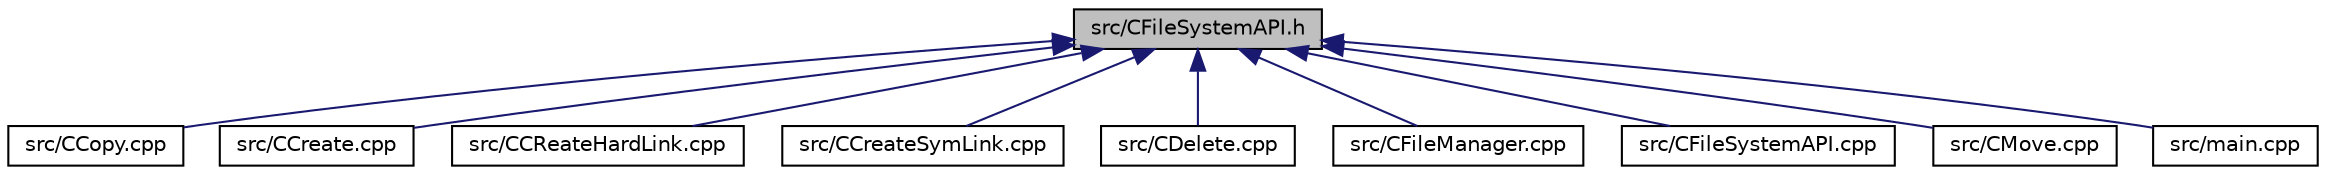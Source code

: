 digraph "src/CFileSystemAPI.h"
{
 // LATEX_PDF_SIZE
  edge [fontname="Helvetica",fontsize="10",labelfontname="Helvetica",labelfontsize="10"];
  node [fontname="Helvetica",fontsize="10",shape=record];
  Node1 [label="src/CFileSystemAPI.h",height=0.2,width=0.4,color="black", fillcolor="grey75", style="filled", fontcolor="black",tooltip=" "];
  Node1 -> Node2 [dir="back",color="midnightblue",fontsize="10",style="solid",fontname="Helvetica"];
  Node2 [label="src/CCopy.cpp",height=0.2,width=0.4,color="black", fillcolor="white", style="filled",URL="$CCopy_8cpp.html",tooltip=" "];
  Node1 -> Node3 [dir="back",color="midnightblue",fontsize="10",style="solid",fontname="Helvetica"];
  Node3 [label="src/CCreate.cpp",height=0.2,width=0.4,color="black", fillcolor="white", style="filled",URL="$CCreate_8cpp.html",tooltip=" "];
  Node1 -> Node4 [dir="back",color="midnightblue",fontsize="10",style="solid",fontname="Helvetica"];
  Node4 [label="src/CCReateHardLink.cpp",height=0.2,width=0.4,color="black", fillcolor="white", style="filled",URL="$CCReateHardLink_8cpp.html",tooltip=" "];
  Node1 -> Node5 [dir="back",color="midnightblue",fontsize="10",style="solid",fontname="Helvetica"];
  Node5 [label="src/CCreateSymLink.cpp",height=0.2,width=0.4,color="black", fillcolor="white", style="filled",URL="$CCreateSymLink_8cpp.html",tooltip=" "];
  Node1 -> Node6 [dir="back",color="midnightblue",fontsize="10",style="solid",fontname="Helvetica"];
  Node6 [label="src/CDelete.cpp",height=0.2,width=0.4,color="black", fillcolor="white", style="filled",URL="$CDelete_8cpp.html",tooltip=" "];
  Node1 -> Node7 [dir="back",color="midnightblue",fontsize="10",style="solid",fontname="Helvetica"];
  Node7 [label="src/CFileManager.cpp",height=0.2,width=0.4,color="black", fillcolor="white", style="filled",URL="$CFileManager_8cpp.html",tooltip=" "];
  Node1 -> Node8 [dir="back",color="midnightblue",fontsize="10",style="solid",fontname="Helvetica"];
  Node8 [label="src/CFileSystemAPI.cpp",height=0.2,width=0.4,color="black", fillcolor="white", style="filled",URL="$CFileSystemAPI_8cpp.html",tooltip=" "];
  Node1 -> Node9 [dir="back",color="midnightblue",fontsize="10",style="solid",fontname="Helvetica"];
  Node9 [label="src/CMove.cpp",height=0.2,width=0.4,color="black", fillcolor="white", style="filled",URL="$CMove_8cpp.html",tooltip=" "];
  Node1 -> Node10 [dir="back",color="midnightblue",fontsize="10",style="solid",fontname="Helvetica"];
  Node10 [label="src/main.cpp",height=0.2,width=0.4,color="black", fillcolor="white", style="filled",URL="$main_8cpp.html",tooltip=" "];
}
